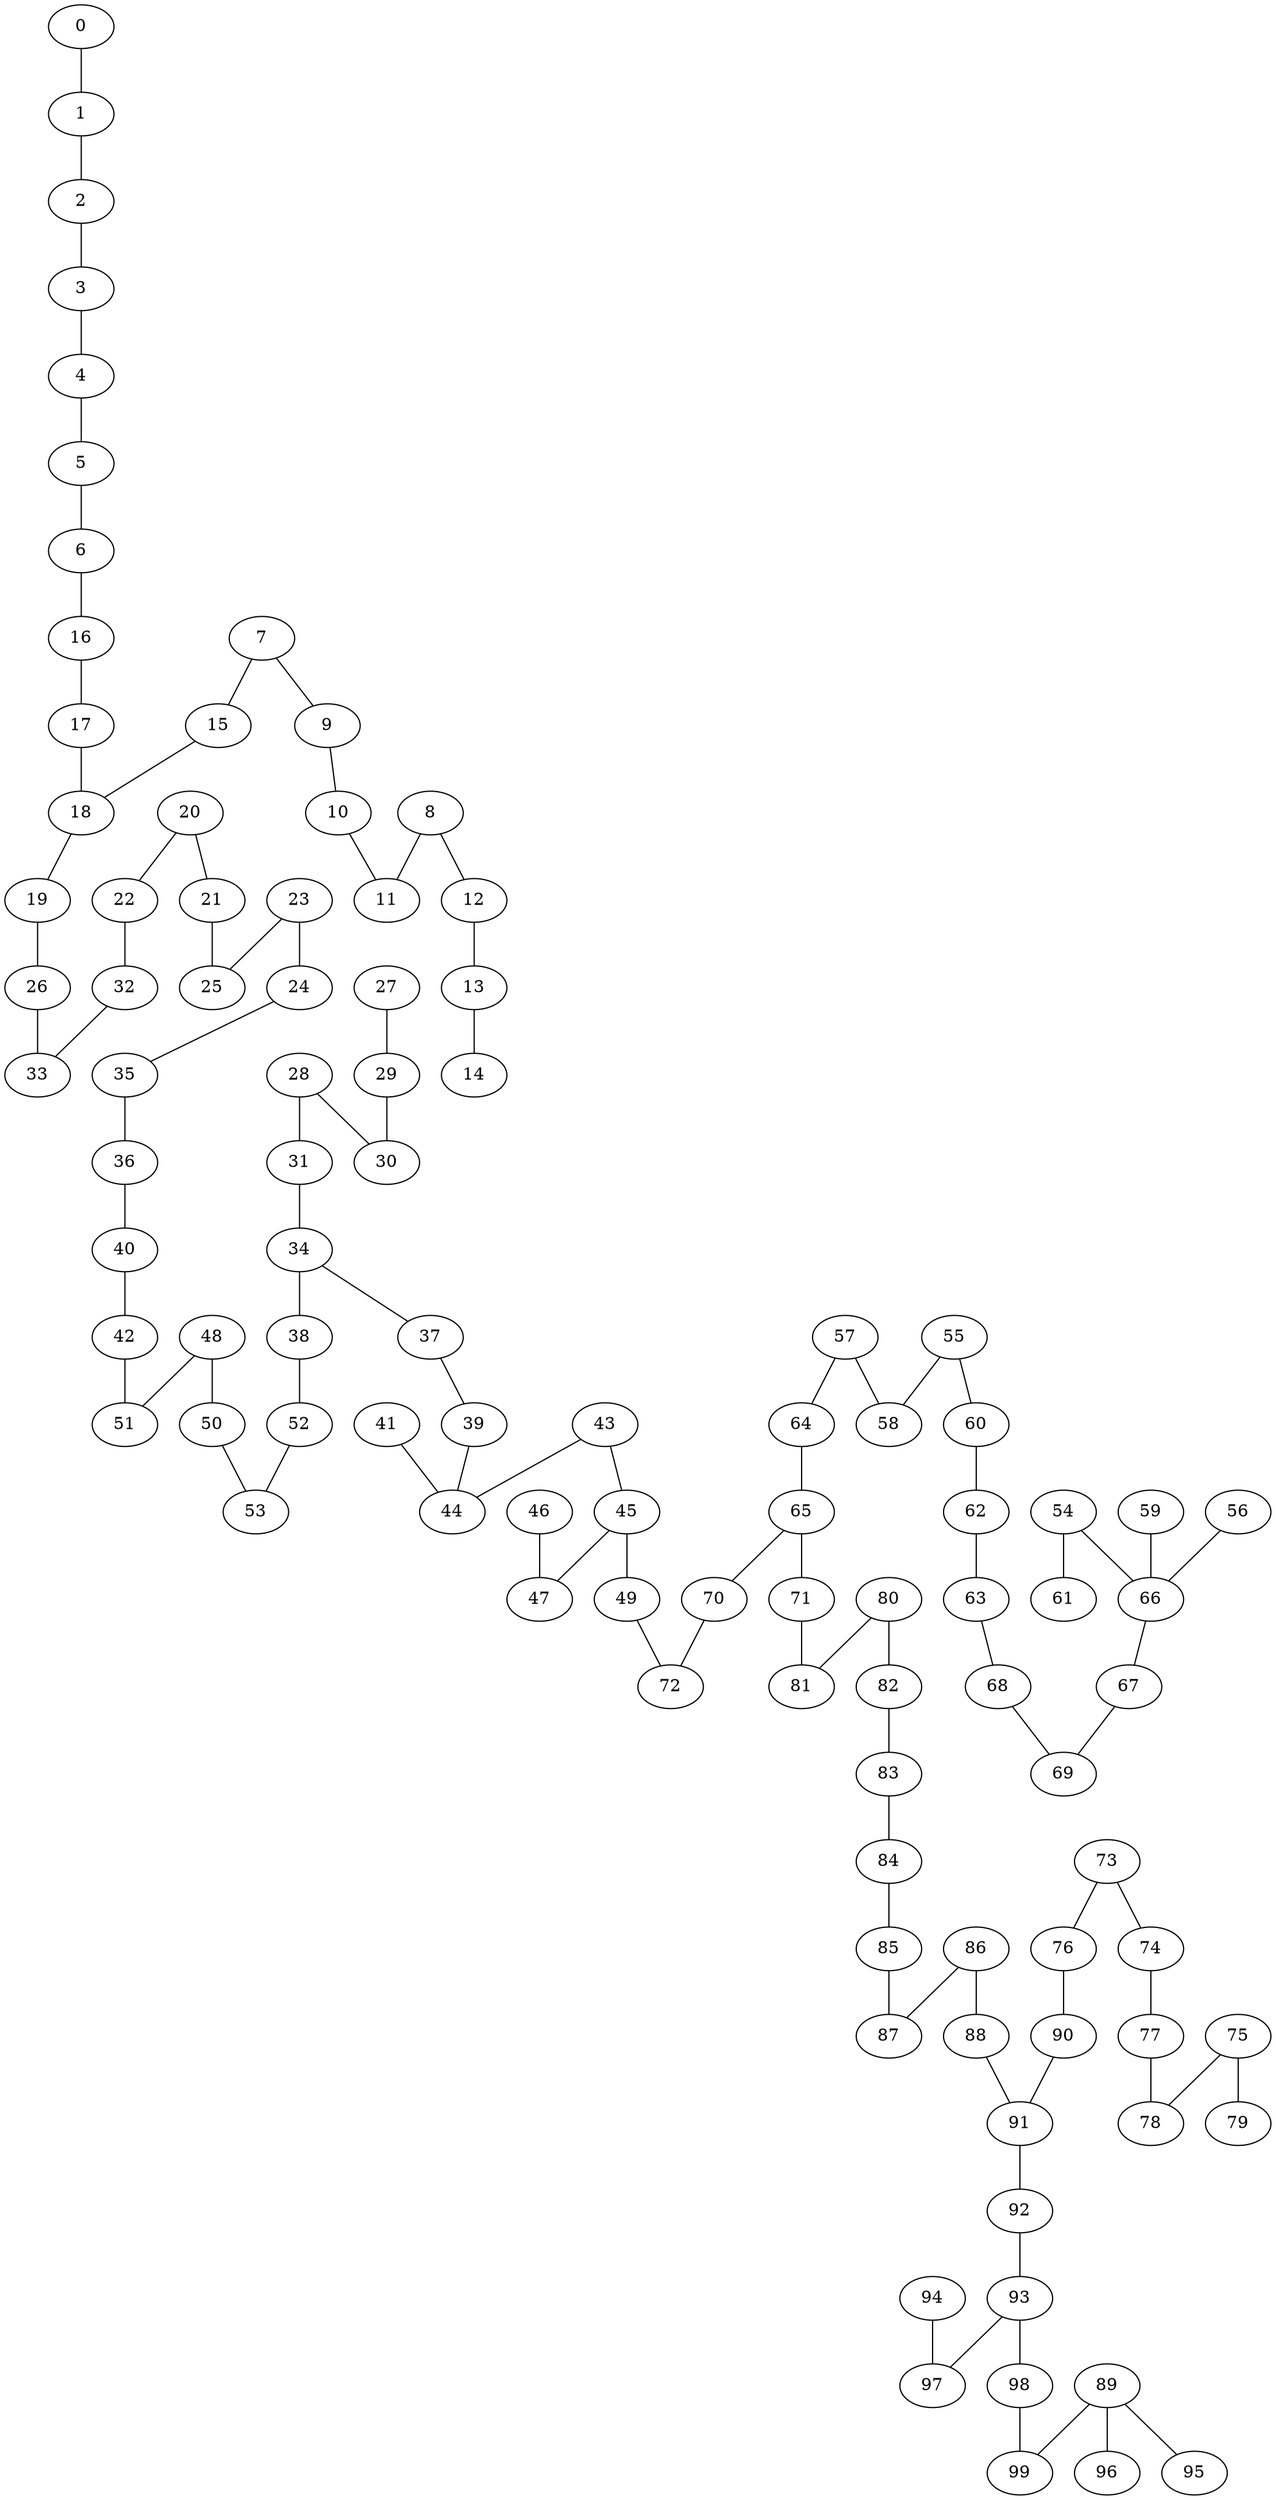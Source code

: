 graph {
  0;
  1;
  2;
  3;
  4;
  5;
  6;
  7;
  8;
  9;
  10;
  11;
  12;
  13;
  14;
  15;
  16;
  17;
  18;
  19;
  20;
  21;
  22;
  23;
  24;
  25;
  26;
  27;
  28;
  29;
  30;
  31;
  32;
  33;
  34;
  35;
  36;
  37;
  38;
  39;
  40;
  41;
  42;
  43;
  44;
  45;
  46;
  47;
  48;
  49;
  50;
  51;
  52;
  53;
  54;
  55;
  56;
  57;
  58;
  59;
  60;
  61;
  62;
  63;
  64;
  65;
  66;
  67;
  68;
  69;
  70;
  71;
  72;
  73;
  74;
  75;
  76;
  77;
  78;
  79;
  80;
  81;
  82;
  83;
  84;
  85;
  86;
  87;
  88;
  89;
  90;
  91;
  92;
  93;
  94;
  95;
  96;
  97;
  98;
  99;
  0 -- 1;
  1 -- 2;
  2 -- 3;
  3 -- 4;
  4 -- 5;
  5 -- 6;
  6 -- 16;
  7 -- 9;
  7 -- 15;
  8 -- 11;
  8 -- 12;
  9 -- 10;
  10 -- 11;
  12 -- 13;
  13 -- 14;
  15 -- 18;
  16 -- 17;
  17 -- 18;
  18 -- 19;
  19 -- 26;
  20 -- 21;
  20 -- 22;
  21 -- 25;
  22 -- 32;
  23 -- 24;
  23 -- 25;
  24 -- 35;
  26 -- 33;
  27 -- 29;
  28 -- 30;
  28 -- 31;
  29 -- 30;
  31 -- 34;
  32 -- 33;
  34 -- 37;
  34 -- 38;
  35 -- 36;
  36 -- 40;
  37 -- 39;
  38 -- 52;
  39 -- 44;
  40 -- 42;
  41 -- 44;
  42 -- 51;
  43 -- 44;
  43 -- 45;
  45 -- 49;
  45 -- 47;
  46 -- 47;
  48 -- 50;
  48 -- 51;
  49 -- 72;
  50 -- 53;
  52 -- 53;
  54 -- 66;
  54 -- 61;
  55 -- 58;
  55 -- 60;
  56 -- 66;
  57 -- 64;
  57 -- 58;
  59 -- 66;
  60 -- 62;
  62 -- 63;
  63 -- 68;
  64 -- 65;
  65 -- 70;
  65 -- 71;
  66 -- 67;
  67 -- 69;
  68 -- 69;
  70 -- 72;
  71 -- 81;
  73 -- 74;
  73 -- 76;
  74 -- 77;
  75 -- 78;
  75 -- 79;
  76 -- 90;
  77 -- 78;
  80 -- 81;
  80 -- 82;
  82 -- 83;
  83 -- 84;
  84 -- 85;
  85 -- 87;
  86 -- 87;
  86 -- 88;
  88 -- 91;
  89 -- 96;
  89 -- 99;
  89 -- 95;
  90 -- 91;
  91 -- 92;
  92 -- 93;
  93 -- 97;
  93 -- 98;
  94 -- 97;
  98 -- 99;
}